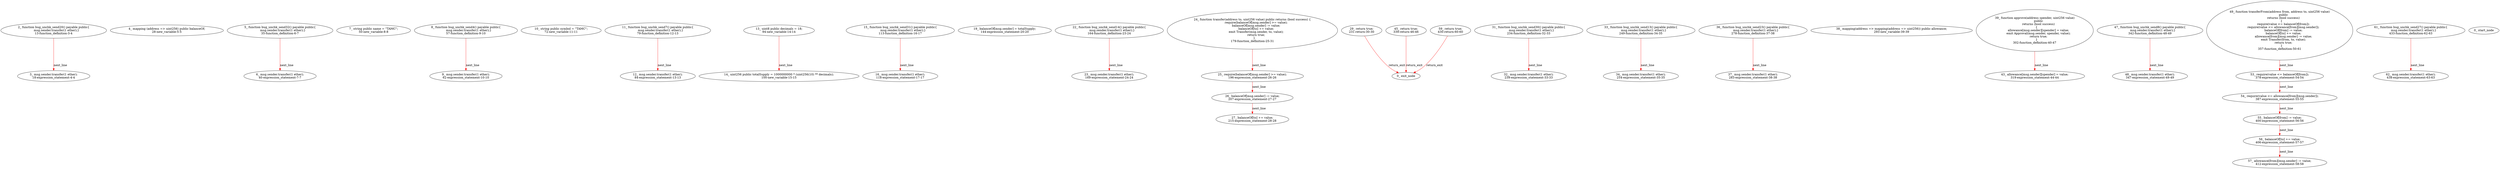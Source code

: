 digraph  {
13 [label="2_ function bug_unchk_send20() payable public{\n      msg.sender.transfer(1 ether);}\n13-function_definition-3-4", method="bug_unchk_send20()", type_label=function_definition];
18 [label="3_ msg.sender.transfer(1 ether);\n18-expression_statement-4-4", method="bug_unchk_send20()", type_label=expression_statement];
28 [label="4_ mapping (address => uint256) public balanceOf;\n28-new_variable-5-5", method="", type_label=new_variable];
35 [label="5_ function bug_unchk_send32() payable public{\n      msg.sender.transfer(1 ether);}\n35-function_definition-6-7", method="bug_unchk_send32()", type_label=function_definition];
40 [label="6_ msg.sender.transfer(1 ether);\n40-expression_statement-7-7", method="bug_unchk_send32()", type_label=expression_statement];
50 [label="7_ string public name = \"TAMC\";\n50-new_variable-8-8", method="", type_label=new_variable];
57 [label="8_ function bug_unchk_send4() payable public{\n      msg.sender.transfer(1 ether);}\n57-function_definition-9-10", method="bug_unchk_send4()", type_label=function_definition];
62 [label="9_ msg.sender.transfer(1 ether);\n62-expression_statement-10-10", method="bug_unchk_send4()", type_label=expression_statement];
72 [label="10_ string public symbol = \"TAMC\";\n72-new_variable-11-11", method="", type_label=new_variable];
79 [label="11_ function bug_unchk_send7() payable public{\n      msg.sender.transfer(1 ether);}\n79-function_definition-12-13", method="bug_unchk_send7()", type_label=function_definition];
84 [label="12_ msg.sender.transfer(1 ether);\n84-expression_statement-13-13", method="bug_unchk_send7()", type_label=expression_statement];
94 [label="13_ uint8 public decimals = 18;\n94-new_variable-14-14", method="", type_label=new_variable];
100 [label="14_ uint256 public totalSupply = 1000000000 * (uint256(10) ** decimals);\n100-new_variable-15-15", method="", type_label=new_variable];
113 [label="15_ function bug_unchk_send31() payable public{\n      msg.sender.transfer(1 ether);}\n113-function_definition-16-17", method="bug_unchk_send31()", type_label=function_definition];
118 [label="16_ msg.sender.transfer(1 ether);\n118-expression_statement-17-17", method="bug_unchk_send31()", type_label=expression_statement];
144 [label="19_ balanceOf[msg.sender] = totalSupply;\n144-expression_statement-20-20", method="", type_label=expression_statement];
164 [label="22_ function bug_unchk_send14() payable public{\n      msg.sender.transfer(1 ether);}\n164-function_definition-23-24", method="bug_unchk_send14()", type_label=function_definition];
169 [label="23_ msg.sender.transfer(1 ether);\n169-expression_statement-24-24", method="bug_unchk_send14()", type_label=expression_statement];
179 [label="24_ function transfer(address to, uint256 value) public returns (bool success) {\n        require(balanceOf[msg.sender] >= value);\n        balanceOf[msg.sender] -= value;\n        balanceOf[to] += value;\n        emit Transfer(msg.sender, to, value);\n        return true;\n    }\n179-function_definition-25-31", method="transfer(address to,uint256 value)", type_label=function_definition];
196 [label="25_ require(balanceOf[msg.sender] >= value);\n196-expression_statement-26-26", method="transfer(address to,uint256 value)", type_label=expression_statement];
207 [label="26_ balanceOf[msg.sender] -= value;\n207-expression_statement-27-27", method="transfer(address to,uint256 value)", type_label=expression_statement];
215 [label="27_ balanceOf[to] += value;\n215-expression_statement-28-28", method="transfer(address to,uint256 value)", type_label=expression_statement];
231 [label="29_ return true;\n231-return-30-30", method="transfer(address to,uint256 value)", type_label=return];
234 [label="31_ function bug_unchk_send30() payable public{\n      msg.sender.transfer(1 ether);}\n234-function_definition-32-33", method="bug_unchk_send30()", type_label=function_definition];
239 [label="32_ msg.sender.transfer(1 ether);\n239-expression_statement-33-33", method="bug_unchk_send30()", type_label=expression_statement];
249 [label="33_ function bug_unchk_send13() payable public{\n      msg.sender.transfer(1 ether);}\n249-function_definition-34-35", method="bug_unchk_send13()", type_label=function_definition];
254 [label="34_ msg.sender.transfer(1 ether);\n254-expression_statement-35-35", method="bug_unchk_send13()", type_label=expression_statement];
278 [label="36_ function bug_unchk_send23() payable public{\n      msg.sender.transfer(1 ether);}\n278-function_definition-37-38", method="bug_unchk_send23()", type_label=function_definition];
283 [label="37_ msg.sender.transfer(1 ether);\n283-expression_statement-38-38", method="bug_unchk_send23()", type_label=expression_statement];
293 [label="38_ mapping(address => mapping(address => uint256)) public allowance;\n293-new_variable-39-39", method="", type_label=new_variable];
302 [label="39_ function approve(address spender, uint256 value)\n        public\n        returns (bool success)\n    {\n        allowance[msg.sender][spender] = value;\n        emit Approval(msg.sender, spender, value);\n        return true;\n    }\n302-function_definition-40-47", method="approve(address spender,uint256 value)", type_label=function_definition];
319 [label="43_ allowance[msg.sender][spender] = value;\n319-expression_statement-44-44", method="approve(address spender,uint256 value)", type_label=expression_statement];
339 [label="45_ return true;\n339-return-46-46", method="approve(address spender,uint256 value)", type_label=return];
342 [label="47_ function bug_unchk_send8() payable public{\n      msg.sender.transfer(1 ether);}\n342-function_definition-48-49", method="bug_unchk_send8()", type_label=function_definition];
347 [label="48_ msg.sender.transfer(1 ether);\n347-expression_statement-49-49", method="bug_unchk_send8()", type_label=expression_statement];
357 [label="49_ function transferFrom(address from, address to, uint256 value)\n        public\n        returns (bool success)\n    {\n        require(value <= balanceOf[from]);\n        require(value <= allowance[from][msg.sender]);\n        balanceOf[from] -= value;\n        balanceOf[to] += value;\n        allowance[from][msg.sender] -= value;\n        emit Transfer(from, to, value);\n        return true;\n    }\n357-function_definition-50-61", method="transferFrom(address from,address to,uint256 value)", type_label=function_definition];
378 [label="53_ require(value <= balanceOf[from]);\n378-expression_statement-54-54", method="transferFrom(address from,address to,uint256 value)", type_label=expression_statement];
387 [label="54_ require(value <= allowance[from][msg.sender]);\n387-expression_statement-55-55", method="transferFrom(address from,address to,uint256 value)", type_label=expression_statement];
400 [label="55_ balanceOf[from] -= value;\n400-expression_statement-56-56", method="transferFrom(address from,address to,uint256 value)", type_label=expression_statement];
406 [label="56_ balanceOf[to] += value;\n406-expression_statement-57-57", method="transferFrom(address from,address to,uint256 value)", type_label=expression_statement];
412 [label="57_ allowance[from][msg.sender] -= value;\n412-expression_statement-58-58", method="transferFrom(address from,address to,uint256 value)", type_label=expression_statement];
430 [label="59_ return true;\n430-return-60-60", method="transferFrom(address from,address to,uint256 value)", type_label=return];
433 [label="61_ function bug_unchk_send27() payable public{\n      msg.sender.transfer(1 ether);}\n433-function_definition-62-63", method="bug_unchk_send27()", type_label=function_definition];
438 [label="62_ msg.sender.transfer(1 ether);\n438-expression_statement-63-63", method="bug_unchk_send27()", type_label=expression_statement];
1 [label="0_ start_node", method="", type_label=start];
2 [label="0_ exit_node", method="", type_label=exit];
13 -> 18  [color=red, controlflow_type=next_line, edge_type=CFG_edge, key=0, label=next_line];
35 -> 40  [color=red, controlflow_type=next_line, edge_type=CFG_edge, key=0, label=next_line];
57 -> 62  [color=red, controlflow_type=next_line, edge_type=CFG_edge, key=0, label=next_line];
79 -> 84  [color=red, controlflow_type=next_line, edge_type=CFG_edge, key=0, label=next_line];
94 -> 100  [color=red, controlflow_type=next_line, edge_type=CFG_edge, key=0, label=next_line];
113 -> 118  [color=red, controlflow_type=next_line, edge_type=CFG_edge, key=0, label=next_line];
164 -> 169  [color=red, controlflow_type=next_line, edge_type=CFG_edge, key=0, label=next_line];
179 -> 196  [color=red, controlflow_type=next_line, edge_type=CFG_edge, key=0, label=next_line];
196 -> 207  [color=red, controlflow_type=next_line, edge_type=CFG_edge, key=0, label=next_line];
207 -> 215  [color=red, controlflow_type=next_line, edge_type=CFG_edge, key=0, label=next_line];
231 -> 2  [color=red, controlflow_type=return_exit, edge_type=CFG_edge, key=0, label=return_exit];
234 -> 239  [color=red, controlflow_type=next_line, edge_type=CFG_edge, key=0, label=next_line];
249 -> 254  [color=red, controlflow_type=next_line, edge_type=CFG_edge, key=0, label=next_line];
278 -> 283  [color=red, controlflow_type=next_line, edge_type=CFG_edge, key=0, label=next_line];
302 -> 319  [color=red, controlflow_type=next_line, edge_type=CFG_edge, key=0, label=next_line];
339 -> 2  [color=red, controlflow_type=return_exit, edge_type=CFG_edge, key=0, label=return_exit];
342 -> 347  [color=red, controlflow_type=next_line, edge_type=CFG_edge, key=0, label=next_line];
357 -> 378  [color=red, controlflow_type=next_line, edge_type=CFG_edge, key=0, label=next_line];
378 -> 387  [color=red, controlflow_type=next_line, edge_type=CFG_edge, key=0, label=next_line];
387 -> 400  [color=red, controlflow_type=next_line, edge_type=CFG_edge, key=0, label=next_line];
400 -> 406  [color=red, controlflow_type=next_line, edge_type=CFG_edge, key=0, label=next_line];
406 -> 412  [color=red, controlflow_type=next_line, edge_type=CFG_edge, key=0, label=next_line];
430 -> 2  [color=red, controlflow_type=return_exit, edge_type=CFG_edge, key=0, label=return_exit];
433 -> 438  [color=red, controlflow_type=next_line, edge_type=CFG_edge, key=0, label=next_line];
}
